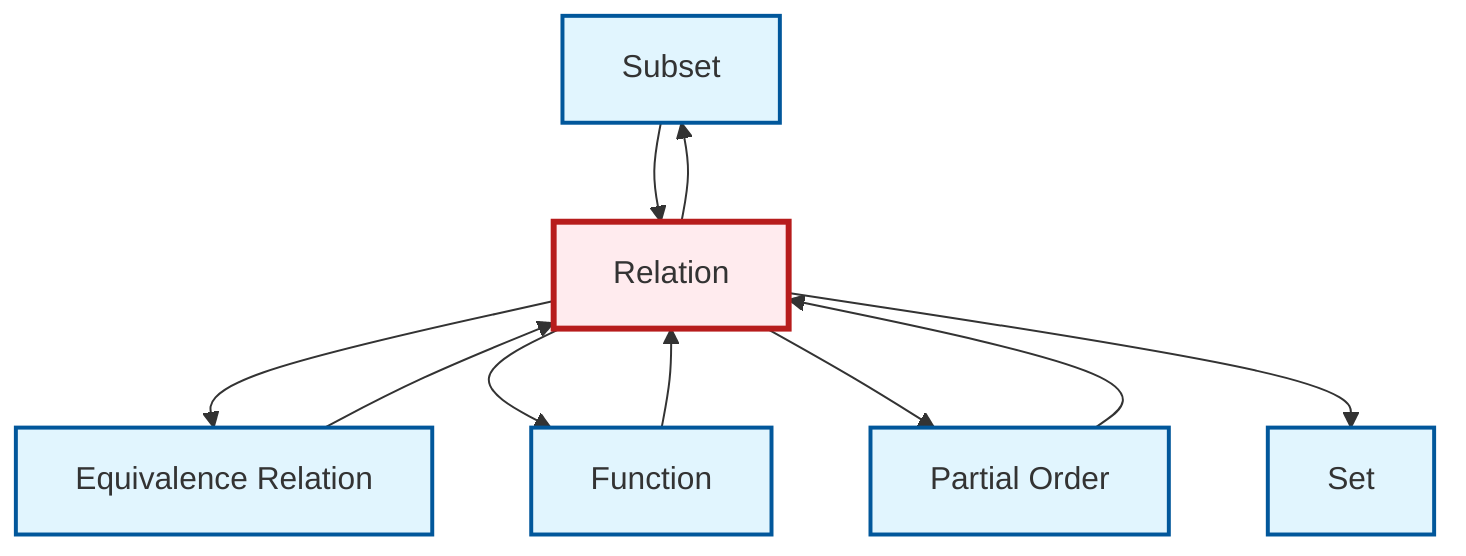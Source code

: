 graph TD
    classDef definition fill:#e1f5fe,stroke:#01579b,stroke-width:2px
    classDef theorem fill:#f3e5f5,stroke:#4a148c,stroke-width:2px
    classDef axiom fill:#fff3e0,stroke:#e65100,stroke-width:2px
    classDef example fill:#e8f5e9,stroke:#1b5e20,stroke-width:2px
    classDef current fill:#ffebee,stroke:#b71c1c,stroke-width:3px
    def-subset["Subset"]:::definition
    def-relation["Relation"]:::definition
    def-set["Set"]:::definition
    def-function["Function"]:::definition
    def-equivalence-relation["Equivalence Relation"]:::definition
    def-partial-order["Partial Order"]:::definition
    def-relation --> def-subset
    def-partial-order --> def-relation
    def-function --> def-relation
    def-relation --> def-equivalence-relation
    def-relation --> def-function
    def-relation --> def-partial-order
    def-relation --> def-set
    def-subset --> def-relation
    def-equivalence-relation --> def-relation
    class def-relation current
